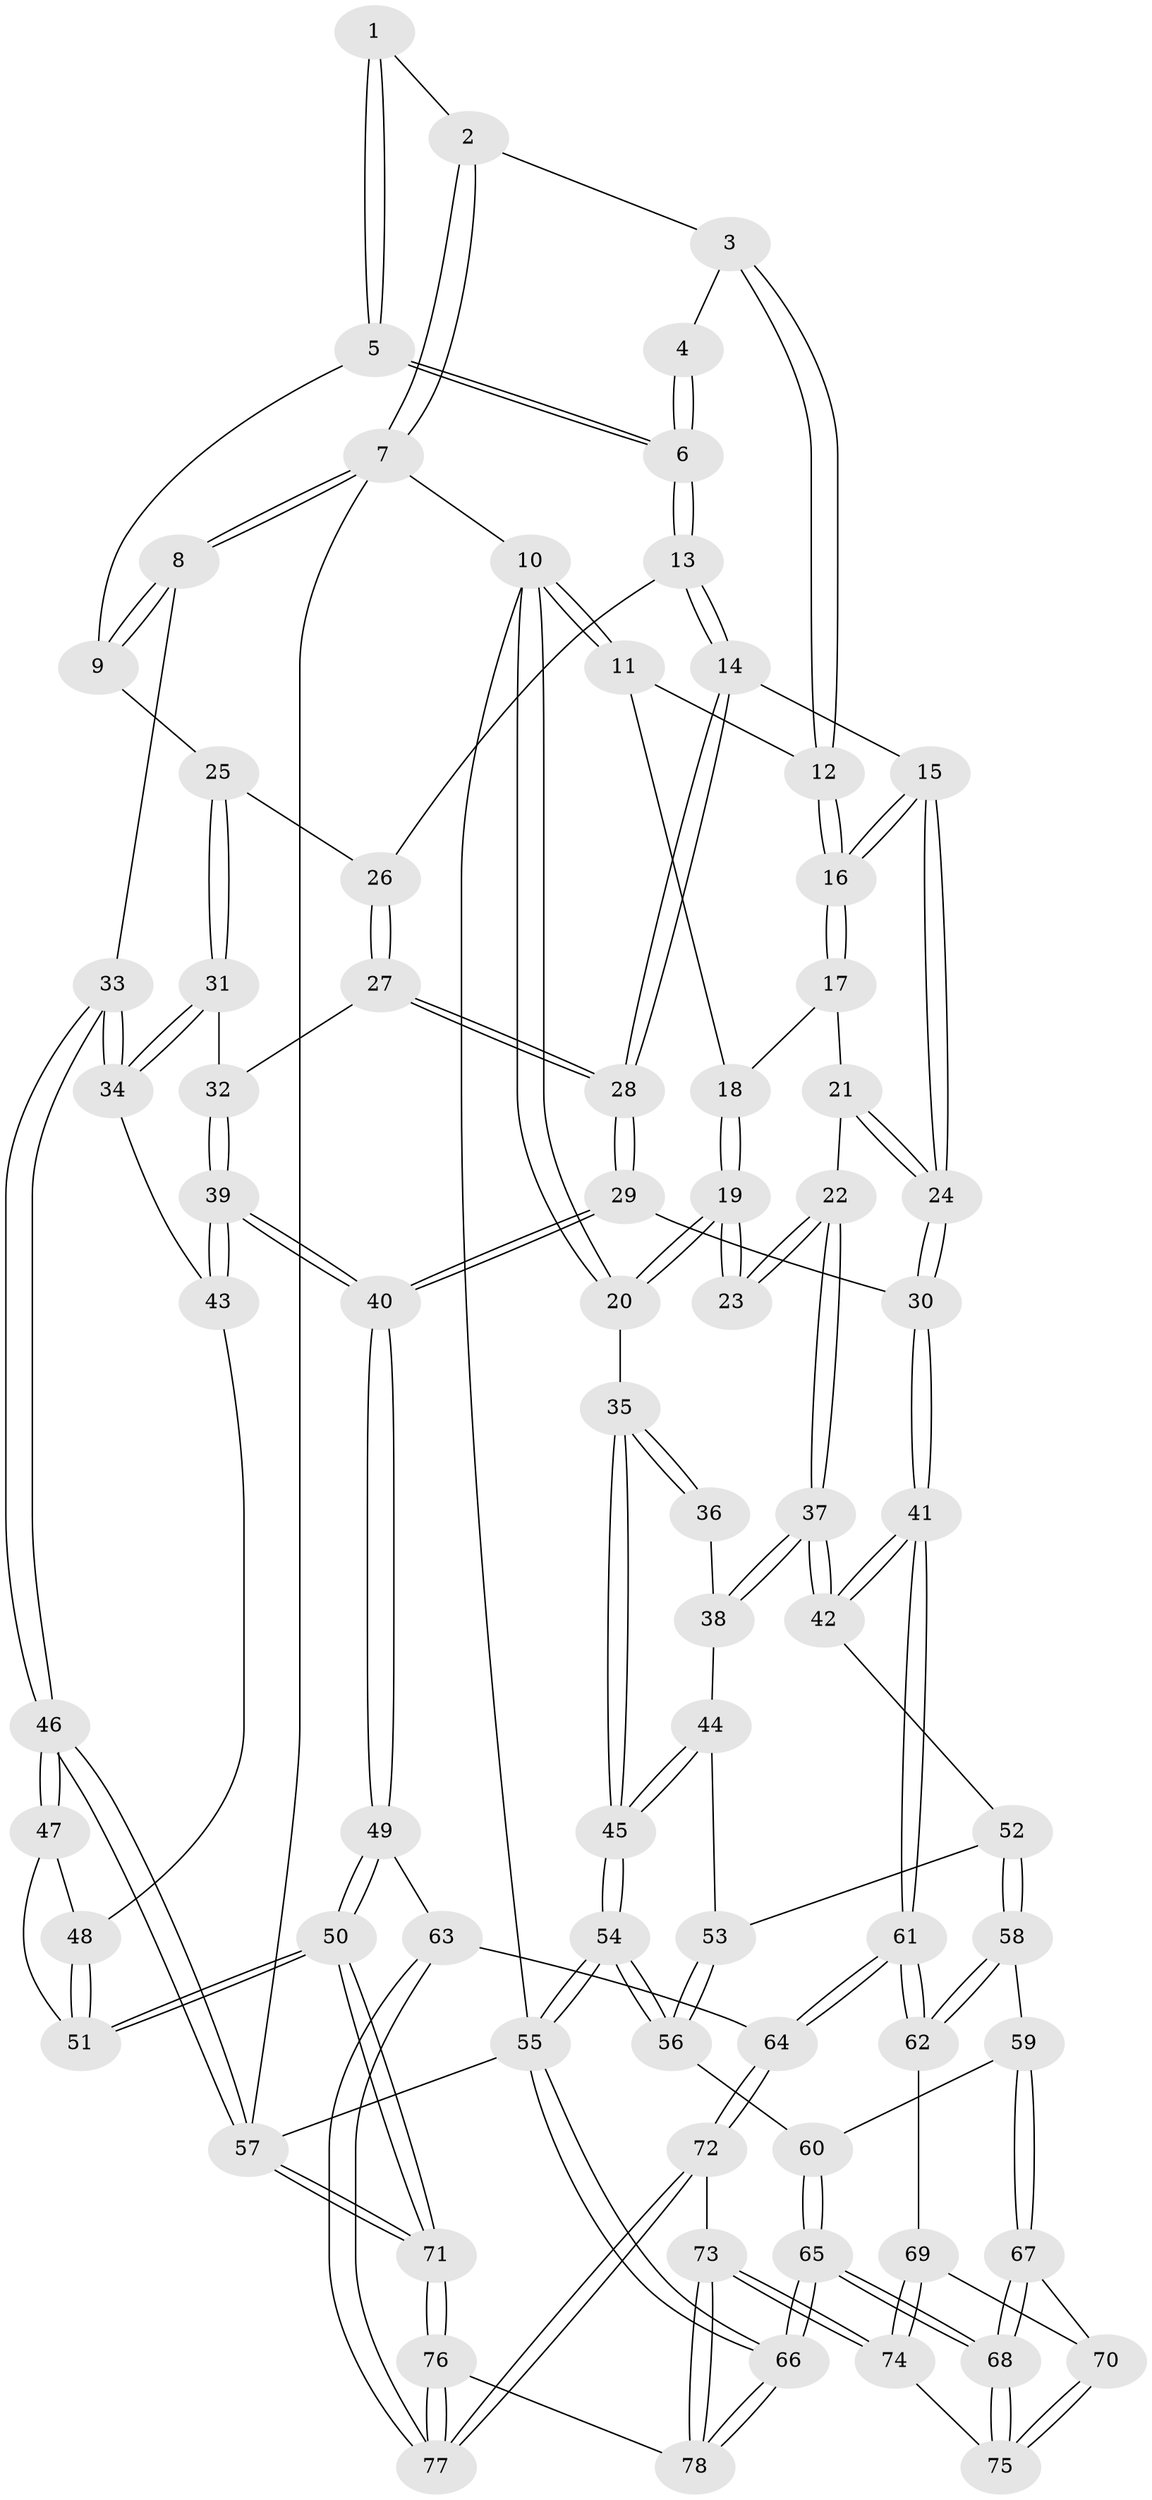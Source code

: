 // coarse degree distribution, {3: 0.24444444444444444, 5: 0.2222222222222222, 4: 0.4666666666666667, 6: 0.022222222222222223, 2: 0.022222222222222223, 7: 0.022222222222222223}
// Generated by graph-tools (version 1.1) at 2025/42/03/06/25 10:42:32]
// undirected, 78 vertices, 192 edges
graph export_dot {
graph [start="1"]
  node [color=gray90,style=filled];
  1 [pos="+0.8925172559549419+0.07530266006347114"];
  2 [pos="+1+0"];
  3 [pos="+0.5443192358217794+0"];
  4 [pos="+0.6569462545079531+0.0047772799141910975"];
  5 [pos="+0.8763575466560811+0.16315168448900397"];
  6 [pos="+0.7900906180903117+0.2013778869974074"];
  7 [pos="+1+0"];
  8 [pos="+1+0.11920969782516422"];
  9 [pos="+0.9561861772489737+0.19163842658584646"];
  10 [pos="+0+0"];
  11 [pos="+0.15339766992582948+0"];
  12 [pos="+0.5390322754934199+0"];
  13 [pos="+0.786796046747425+0.21188079310637375"];
  14 [pos="+0.6339314691324535+0.28455620170625595"];
  15 [pos="+0.5473747388211584+0.2528017624867347"];
  16 [pos="+0.4902030531240182+0.020620454801897812"];
  17 [pos="+0.3652519262900819+0.11810041435687348"];
  18 [pos="+0.17111947692724547+0.12866370771606184"];
  19 [pos="+0.11645083179479174+0.1887988352281286"];
  20 [pos="+0+0.22175048693677427"];
  21 [pos="+0.3610274455003757+0.1337556820729823"];
  22 [pos="+0.2636115883587931+0.3447223043008303"];
  23 [pos="+0.22977425931858994+0.32037825948819015"];
  24 [pos="+0.4318926494519551+0.411567953119602"];
  25 [pos="+0.9344205505971135+0.3423696255711558"];
  26 [pos="+0.7938843615920035+0.2311331638758552"];
  27 [pos="+0.7855960695053292+0.37618761909633214"];
  28 [pos="+0.7006536432910867+0.44340142777908753"];
  29 [pos="+0.6884890139275357+0.48879280800587976"];
  30 [pos="+0.39257030554858674+0.48338300260128597"];
  31 [pos="+0.952331412638068+0.38716071666577107"];
  32 [pos="+0.890150721818774+0.3962981543114454"];
  33 [pos="+1+0.4075331943417016"];
  34 [pos="+0.9839112529741316+0.40632035678014833"];
  35 [pos="+0+0.273098629584309"];
  36 [pos="+0.10292270514883656+0.36593011839526784"];
  37 [pos="+0.30779691491494304+0.4283950463441585"];
  38 [pos="+0.13340834847625574+0.4494823219992311"];
  39 [pos="+0.808789732466934+0.5096421272661633"];
  40 [pos="+0.7364165068603306+0.5630694129248298"];
  41 [pos="+0.38601842728931984+0.4876546942095935"];
  42 [pos="+0.3703765180493955+0.4834939501397544"];
  43 [pos="+0.9451954784643031+0.4752810842854867"];
  44 [pos="+0.05661015794943335+0.4859324116119967"];
  45 [pos="+0+0.43160055915132983"];
  46 [pos="+1+0.6823074919620717"];
  47 [pos="+0.9895030401561559+0.6468455110295624"];
  48 [pos="+0.9448041372912988+0.4769257317534879"];
  49 [pos="+0.7677294026398791+0.6763868963153337"];
  50 [pos="+0.7740342618718714+0.6798424844534247"];
  51 [pos="+0.8255796263639243+0.6624121098917217"];
  52 [pos="+0.24489283725727037+0.5679033383449394"];
  53 [pos="+0.1033600768650468+0.5526826426146034"];
  54 [pos="+0+0.7069893040384752"];
  55 [pos="+0+1"];
  56 [pos="+0.07425904548750802+0.6736849407548863"];
  57 [pos="+1+1"];
  58 [pos="+0.20074165726592968+0.6364860959805823"];
  59 [pos="+0.14069428492462105+0.6984335769454583"];
  60 [pos="+0.12680580397192542+0.6941921985059648"];
  61 [pos="+0.45289416810393357+0.7464780906261608"];
  62 [pos="+0.2955028191238263+0.7400828465012631"];
  63 [pos="+0.7178442392644644+0.6954636239236041"];
  64 [pos="+0.4608610096328084+0.7595835131751021"];
  65 [pos="+0+1"];
  66 [pos="+0+1"];
  67 [pos="+0.16706890036931377+0.749952282587782"];
  68 [pos="+0.05153481535763548+1"];
  69 [pos="+0.2037348600459705+0.7550373055255448"];
  70 [pos="+0.1903797972621795+0.7562280220938675"];
  71 [pos="+1+1"];
  72 [pos="+0.460302652339389+0.7642572211045408"];
  73 [pos="+0.34388552387065247+0.8681004926447478"];
  74 [pos="+0.3230416767482244+0.8716255415380221"];
  75 [pos="+0.26338374666965864+0.8846642456786838"];
  76 [pos="+0.6384883418108196+1"];
  77 [pos="+0.6065745836290231+1"];
  78 [pos="+0.34074336926043697+1"];
  1 -- 2;
  1 -- 5;
  1 -- 5;
  2 -- 3;
  2 -- 7;
  2 -- 7;
  3 -- 4;
  3 -- 12;
  3 -- 12;
  4 -- 6;
  4 -- 6;
  5 -- 6;
  5 -- 6;
  5 -- 9;
  6 -- 13;
  6 -- 13;
  7 -- 8;
  7 -- 8;
  7 -- 10;
  7 -- 57;
  8 -- 9;
  8 -- 9;
  8 -- 33;
  9 -- 25;
  10 -- 11;
  10 -- 11;
  10 -- 20;
  10 -- 20;
  10 -- 55;
  11 -- 12;
  11 -- 18;
  12 -- 16;
  12 -- 16;
  13 -- 14;
  13 -- 14;
  13 -- 26;
  14 -- 15;
  14 -- 28;
  14 -- 28;
  15 -- 16;
  15 -- 16;
  15 -- 24;
  15 -- 24;
  16 -- 17;
  16 -- 17;
  17 -- 18;
  17 -- 21;
  18 -- 19;
  18 -- 19;
  19 -- 20;
  19 -- 20;
  19 -- 23;
  19 -- 23;
  20 -- 35;
  21 -- 22;
  21 -- 24;
  21 -- 24;
  22 -- 23;
  22 -- 23;
  22 -- 37;
  22 -- 37;
  24 -- 30;
  24 -- 30;
  25 -- 26;
  25 -- 31;
  25 -- 31;
  26 -- 27;
  26 -- 27;
  27 -- 28;
  27 -- 28;
  27 -- 32;
  28 -- 29;
  28 -- 29;
  29 -- 30;
  29 -- 40;
  29 -- 40;
  30 -- 41;
  30 -- 41;
  31 -- 32;
  31 -- 34;
  31 -- 34;
  32 -- 39;
  32 -- 39;
  33 -- 34;
  33 -- 34;
  33 -- 46;
  33 -- 46;
  34 -- 43;
  35 -- 36;
  35 -- 36;
  35 -- 45;
  35 -- 45;
  36 -- 38;
  37 -- 38;
  37 -- 38;
  37 -- 42;
  37 -- 42;
  38 -- 44;
  39 -- 40;
  39 -- 40;
  39 -- 43;
  39 -- 43;
  40 -- 49;
  40 -- 49;
  41 -- 42;
  41 -- 42;
  41 -- 61;
  41 -- 61;
  42 -- 52;
  43 -- 48;
  44 -- 45;
  44 -- 45;
  44 -- 53;
  45 -- 54;
  45 -- 54;
  46 -- 47;
  46 -- 47;
  46 -- 57;
  46 -- 57;
  47 -- 48;
  47 -- 51;
  48 -- 51;
  48 -- 51;
  49 -- 50;
  49 -- 50;
  49 -- 63;
  50 -- 51;
  50 -- 51;
  50 -- 71;
  50 -- 71;
  52 -- 53;
  52 -- 58;
  52 -- 58;
  53 -- 56;
  53 -- 56;
  54 -- 55;
  54 -- 55;
  54 -- 56;
  54 -- 56;
  55 -- 66;
  55 -- 66;
  55 -- 57;
  56 -- 60;
  57 -- 71;
  57 -- 71;
  58 -- 59;
  58 -- 62;
  58 -- 62;
  59 -- 60;
  59 -- 67;
  59 -- 67;
  60 -- 65;
  60 -- 65;
  61 -- 62;
  61 -- 62;
  61 -- 64;
  61 -- 64;
  62 -- 69;
  63 -- 64;
  63 -- 77;
  63 -- 77;
  64 -- 72;
  64 -- 72;
  65 -- 66;
  65 -- 66;
  65 -- 68;
  65 -- 68;
  66 -- 78;
  66 -- 78;
  67 -- 68;
  67 -- 68;
  67 -- 70;
  68 -- 75;
  68 -- 75;
  69 -- 70;
  69 -- 74;
  69 -- 74;
  70 -- 75;
  70 -- 75;
  71 -- 76;
  71 -- 76;
  72 -- 73;
  72 -- 77;
  72 -- 77;
  73 -- 74;
  73 -- 74;
  73 -- 78;
  73 -- 78;
  74 -- 75;
  76 -- 77;
  76 -- 77;
  76 -- 78;
}
